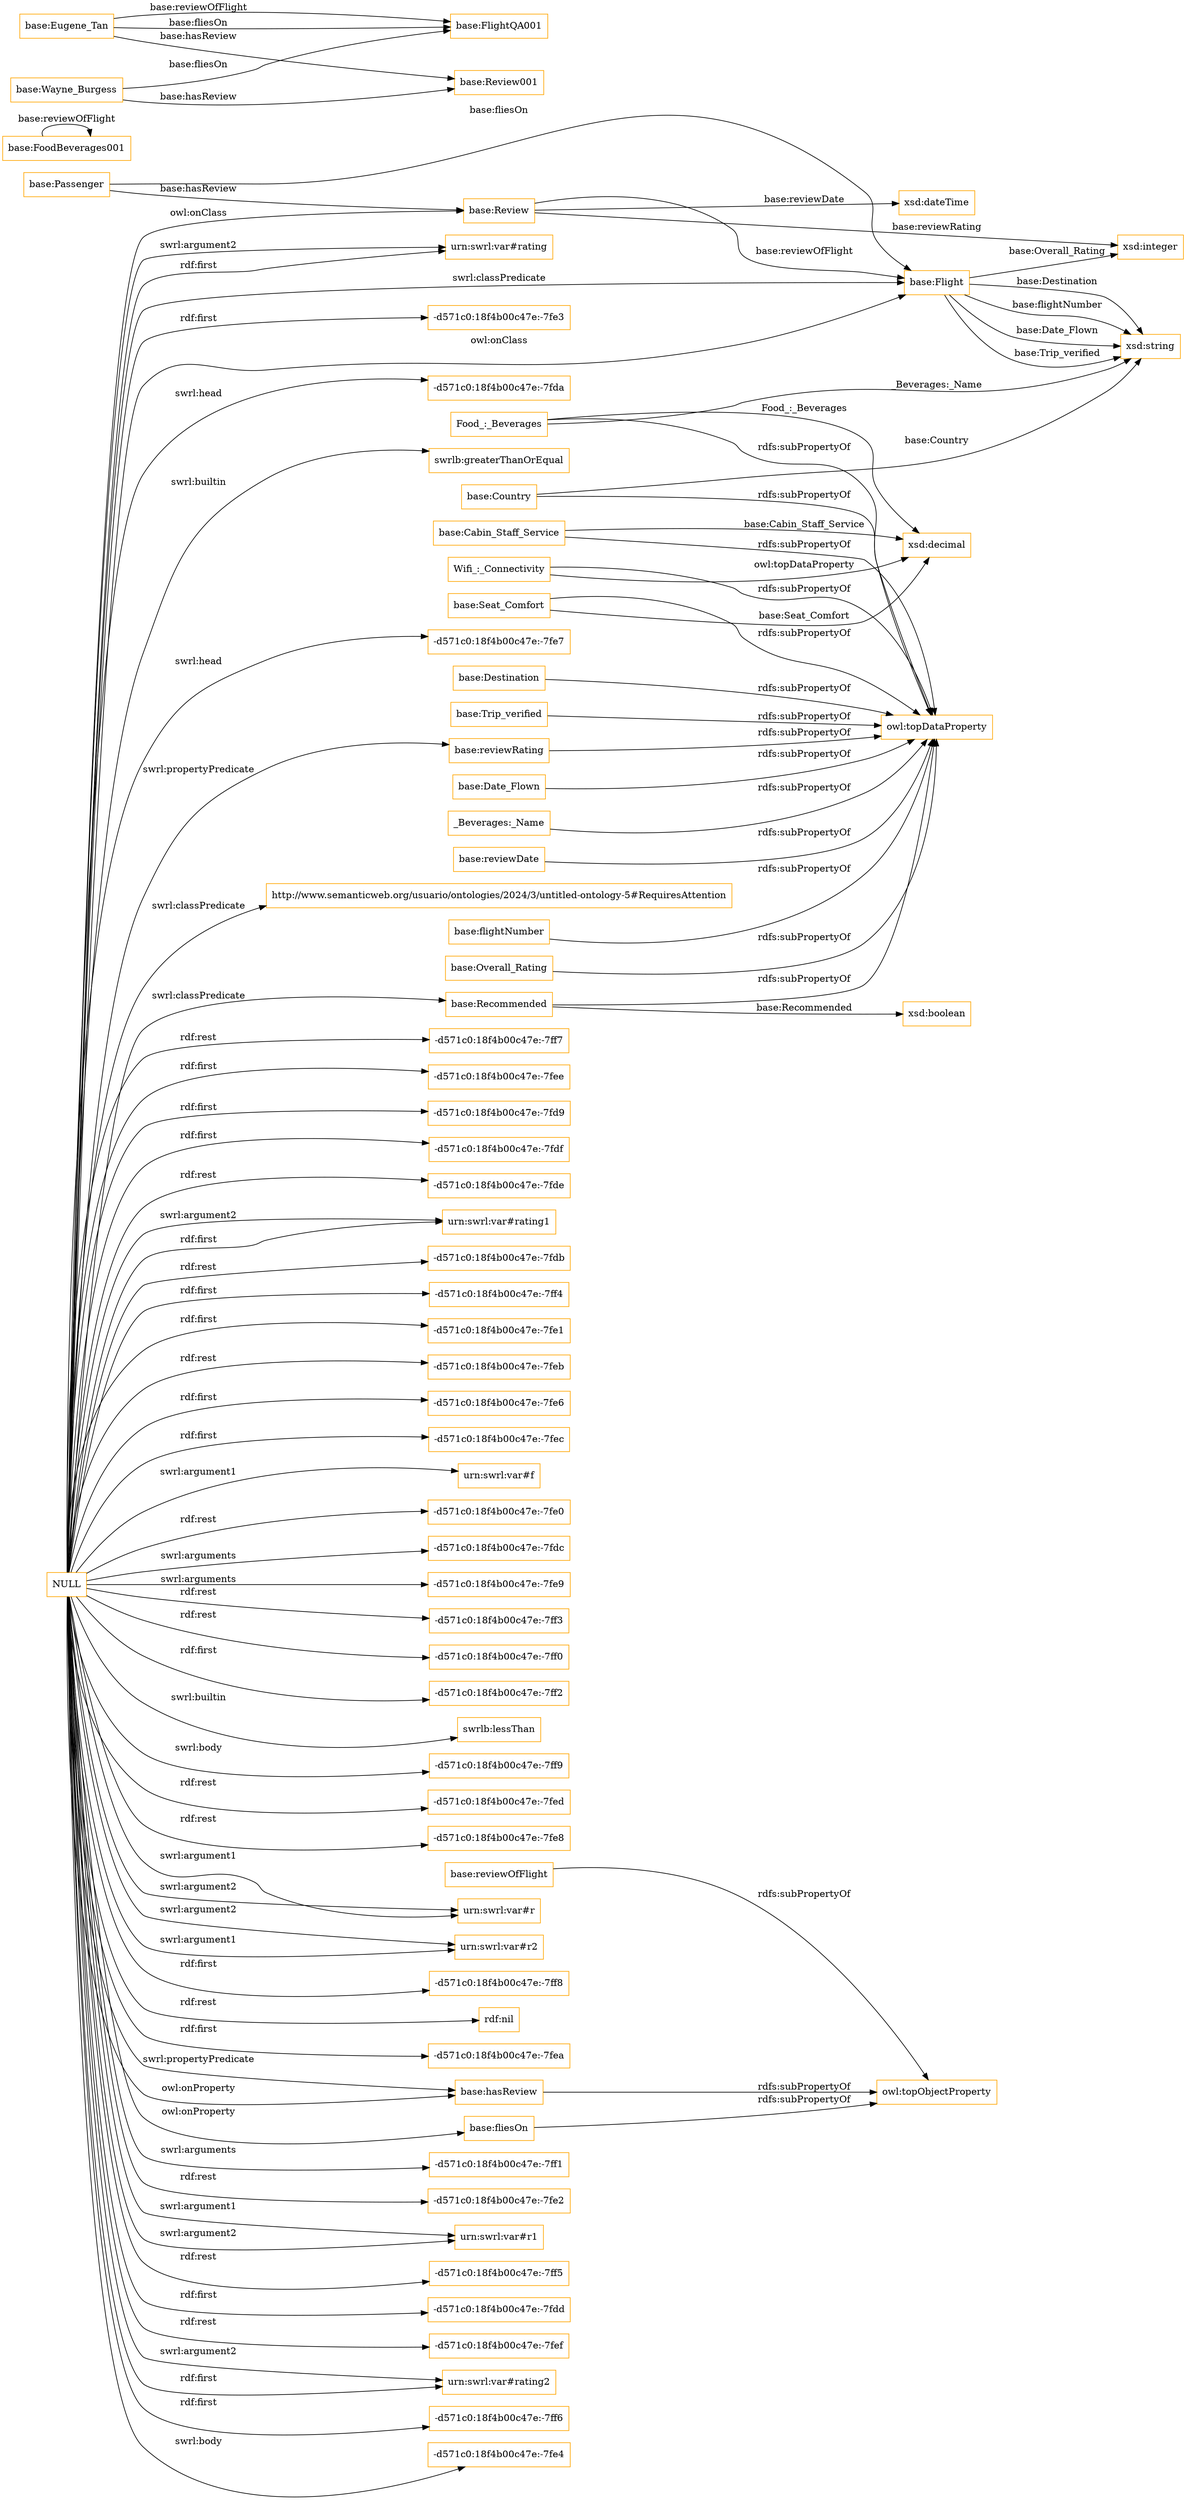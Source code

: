 digraph ar2dtool_diagram { 
rankdir=LR;
size="1501"
node [shape = rectangle, color="orange"]; "http://www.semanticweb.org/usuario/ontologies/2024/3/untitled-ontology-5#RequiresAttention" "base:Passenger" "base:Date_Flown" "base:Cabin_Staff_Service" "base:Country" "base:Seat_Comfort" "Wifi_:_Connectivity" "base:Review" "base:Overall_Rating" "base:Destination" "base:Recommended" "base:Trip_verified" "base:Flight" "Food_:_Beverages" ; /*classes style*/
	"NULL" -> "-d571c0:18f4b00c47e:-7fd9" [ label = "rdf:first" ];
	"NULL" -> "-d571c0:18f4b00c47e:-7fdf" [ label = "rdf:first" ];
	"NULL" -> "-d571c0:18f4b00c47e:-7fde" [ label = "rdf:rest" ];
	"NULL" -> "urn:swrl:var#rating1" [ label = "rdf:first" ];
	"NULL" -> "-d571c0:18f4b00c47e:-7fdb" [ label = "rdf:rest" ];
	"NULL" -> "-d571c0:18f4b00c47e:-7ff4" [ label = "rdf:first" ];
	"NULL" -> "-d571c0:18f4b00c47e:-7fe1" [ label = "rdf:first" ];
	"NULL" -> "-d571c0:18f4b00c47e:-7feb" [ label = "rdf:rest" ];
	"NULL" -> "base:reviewRating" [ label = "swrl:propertyPredicate" ];
	"NULL" -> "-d571c0:18f4b00c47e:-7fe6" [ label = "rdf:first" ];
	"NULL" -> "-d571c0:18f4b00c47e:-7fec" [ label = "rdf:first" ];
	"NULL" -> "urn:swrl:var#f" [ label = "swrl:argument1" ];
	"NULL" -> "-d571c0:18f4b00c47e:-7fe0" [ label = "rdf:rest" ];
	"NULL" -> "-d571c0:18f4b00c47e:-7fdc" [ label = "swrl:arguments" ];
	"NULL" -> "-d571c0:18f4b00c47e:-7fe9" [ label = "swrl:arguments" ];
	"NULL" -> "-d571c0:18f4b00c47e:-7ff3" [ label = "rdf:rest" ];
	"NULL" -> "-d571c0:18f4b00c47e:-7ff0" [ label = "rdf:rest" ];
	"NULL" -> "-d571c0:18f4b00c47e:-7ff2" [ label = "rdf:first" ];
	"NULL" -> "swrlb:lessThan" [ label = "swrl:builtin" ];
	"NULL" -> "-d571c0:18f4b00c47e:-7ff9" [ label = "swrl:body" ];
	"NULL" -> "-d571c0:18f4b00c47e:-7fed" [ label = "rdf:rest" ];
	"NULL" -> "-d571c0:18f4b00c47e:-7fe8" [ label = "rdf:rest" ];
	"NULL" -> "urn:swrl:var#r" [ label = "swrl:argument2" ];
	"NULL" -> "urn:swrl:var#r2" [ label = "swrl:argument1" ];
	"NULL" -> "-d571c0:18f4b00c47e:-7ff8" [ label = "rdf:first" ];
	"NULL" -> "http://www.semanticweb.org/usuario/ontologies/2024/3/untitled-ontology-5#RequiresAttention" [ label = "swrl:classPredicate" ];
	"NULL" -> "rdf:nil" [ label = "rdf:rest" ];
	"NULL" -> "base:Review" [ label = "owl:onClass" ];
	"NULL" -> "-d571c0:18f4b00c47e:-7fea" [ label = "rdf:first" ];
	"NULL" -> "base:hasReview" [ label = "owl:onProperty" ];
	"NULL" -> "-d571c0:18f4b00c47e:-7ff1" [ label = "swrl:arguments" ];
	"NULL" -> "base:fliesOn" [ label = "owl:onProperty" ];
	"NULL" -> "-d571c0:18f4b00c47e:-7fe2" [ label = "rdf:rest" ];
	"NULL" -> "urn:swrl:var#r1" [ label = "swrl:argument2" ];
	"NULL" -> "urn:swrl:var#rating1" [ label = "swrl:argument2" ];
	"NULL" -> "-d571c0:18f4b00c47e:-7ff5" [ label = "rdf:rest" ];
	"NULL" -> "-d571c0:18f4b00c47e:-7fdd" [ label = "rdf:first" ];
	"NULL" -> "base:Recommended" [ label = "swrl:classPredicate" ];
	"NULL" -> "base:Flight" [ label = "owl:onClass" ];
	"NULL" -> "-d571c0:18f4b00c47e:-7fef" [ label = "rdf:rest" ];
	"NULL" -> "urn:swrl:var#rating2" [ label = "rdf:first" ];
	"NULL" -> "urn:swrl:var#r1" [ label = "swrl:argument1" ];
	"NULL" -> "-d571c0:18f4b00c47e:-7ff6" [ label = "rdf:first" ];
	"NULL" -> "-d571c0:18f4b00c47e:-7fe4" [ label = "swrl:body" ];
	"NULL" -> "urn:swrl:var#rating" [ label = "rdf:first" ];
	"NULL" -> "-d571c0:18f4b00c47e:-7fe3" [ label = "rdf:first" ];
	"NULL" -> "-d571c0:18f4b00c47e:-7fda" [ label = "swrl:head" ];
	"NULL" -> "base:hasReview" [ label = "swrl:propertyPredicate" ];
	"NULL" -> "urn:swrl:var#rating2" [ label = "swrl:argument2" ];
	"NULL" -> "swrlb:greaterThanOrEqual" [ label = "swrl:builtin" ];
	"NULL" -> "-d571c0:18f4b00c47e:-7fe7" [ label = "swrl:head" ];
	"NULL" -> "urn:swrl:var#rating" [ label = "swrl:argument2" ];
	"NULL" -> "-d571c0:18f4b00c47e:-7ff7" [ label = "rdf:rest" ];
	"NULL" -> "base:Flight" [ label = "swrl:classPredicate" ];
	"NULL" -> "-d571c0:18f4b00c47e:-7fee" [ label = "rdf:first" ];
	"NULL" -> "urn:swrl:var#r2" [ label = "swrl:argument2" ];
	"NULL" -> "urn:swrl:var#r" [ label = "swrl:argument1" ];
	"base:Date_Flown" -> "owl:topDataProperty" [ label = "rdfs:subPropertyOf" ];
	"base:Destination" -> "owl:topDataProperty" [ label = "rdfs:subPropertyOf" ];
	"base:hasReview" -> "owl:topObjectProperty" [ label = "rdfs:subPropertyOf" ];
	"base:Seat_Comfort" -> "owl:topDataProperty" [ label = "rdfs:subPropertyOf" ];
	"base:FoodBeverages001" -> "base:FoodBeverages001" [ label = "base:reviewOfFlight" ];
	"base:Trip_verified" -> "owl:topDataProperty" [ label = "rdfs:subPropertyOf" ];
	"_Beverages:_Name" -> "owl:topDataProperty" [ label = "rdfs:subPropertyOf" ];
	"base:reviewOfFlight" -> "owl:topObjectProperty" [ label = "rdfs:subPropertyOf" ];
	"Wifi_:_Connectivity" -> "owl:topDataProperty" [ label = "rdfs:subPropertyOf" ];
	"base:Recommended" -> "owl:topDataProperty" [ label = "rdfs:subPropertyOf" ];
	"base:fliesOn" -> "owl:topObjectProperty" [ label = "rdfs:subPropertyOf" ];
	"base:Country" -> "owl:topDataProperty" [ label = "rdfs:subPropertyOf" ];
	"Food_:_Beverages" -> "owl:topDataProperty" [ label = "rdfs:subPropertyOf" ];
	"base:reviewDate" -> "owl:topDataProperty" [ label = "rdfs:subPropertyOf" ];
	"base:reviewRating" -> "owl:topDataProperty" [ label = "rdfs:subPropertyOf" ];
	"base:Wayne_Burgess" -> "base:Review001" [ label = "base:hasReview" ];
	"base:Wayne_Burgess" -> "base:FlightQA001" [ label = "base:fliesOn" ];
	"base:flightNumber" -> "owl:topDataProperty" [ label = "rdfs:subPropertyOf" ];
	"base:Eugene_Tan" -> "base:FlightQA001" [ label = "base:reviewOfFlight" ];
	"base:Eugene_Tan" -> "base:FlightQA001" [ label = "base:fliesOn" ];
	"base:Eugene_Tan" -> "base:Review001" [ label = "base:hasReview" ];
	"base:Overall_Rating" -> "owl:topDataProperty" [ label = "rdfs:subPropertyOf" ];
	"base:Cabin_Staff_Service" -> "owl:topDataProperty" [ label = "rdfs:subPropertyOf" ];
	"base:Flight" -> "xsd:string" [ label = "base:Trip_verified" ];
	"base:Flight" -> "xsd:string" [ label = "base:Destination" ];
	"base:Flight" -> "xsd:integer" [ label = "base:Overall_Rating" ];
	"base:Seat_Comfort" -> "xsd:decimal" [ label = "base:Seat_Comfort" ];
	"base:Country" -> "xsd:string" [ label = "base:Country" ];
	"base:Review" -> "xsd:integer" [ label = "base:reviewRating" ];
	"base:Flight" -> "xsd:string" [ label = "base:flightNumber" ];
	"base:Passenger" -> "base:Review" [ label = "base:hasReview" ];
	"base:Cabin_Staff_Service" -> "xsd:decimal" [ label = "base:Cabin_Staff_Service" ];
	"base:Review" -> "xsd:dateTime" [ label = "base:reviewDate" ];
	"base:Flight" -> "xsd:string" [ label = "base:Date_Flown" ];
	"Wifi_:_Connectivity" -> "xsd:decimal" [ label = "owl:topDataProperty" ];
	"base:Review" -> "base:Flight" [ label = "base:reviewOfFlight" ];
	"base:Recommended" -> "xsd:boolean" [ label = "base:Recommended" ];
	"Food_:_Beverages" -> "xsd:decimal" [ label = "Food_:_Beverages" ];
	"Food_:_Beverages" -> "xsd:string" [ label = "_Beverages:_Name" ];
	"base:Passenger" -> "base:Flight" [ label = "base:fliesOn" ];

}
